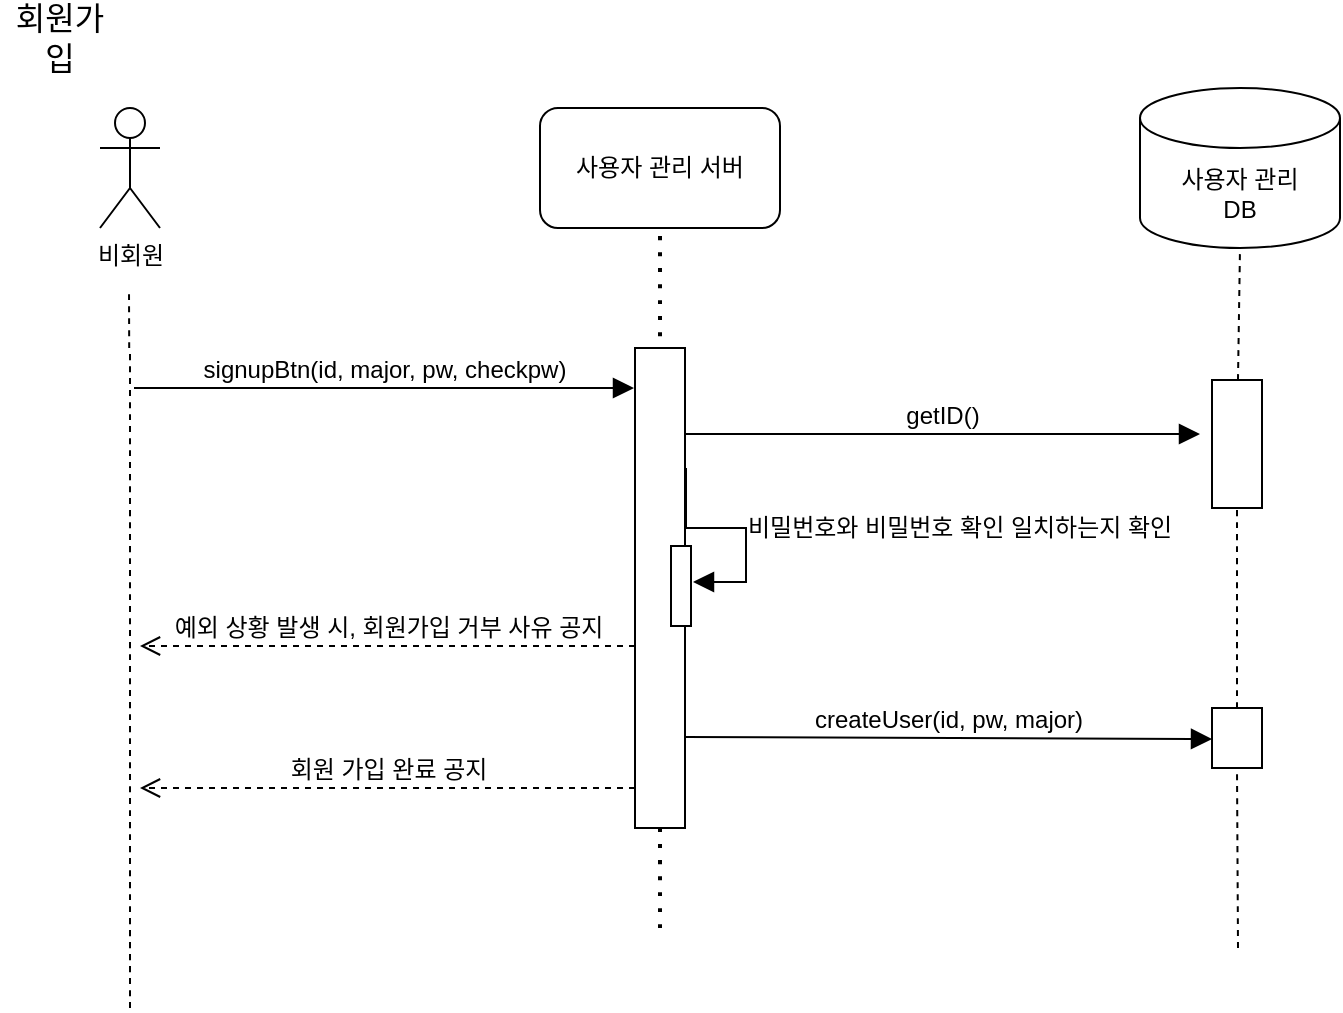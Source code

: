 <?xml version="1.0" encoding="UTF-8"?>
<mxfile version="24.3.1" type="github" pages="7">
  <diagram name="회원가입" id="2YBvvXClWsGukQMizWep">
    <mxGraphModel dx="1352" dy="1230" grid="1" gridSize="10" guides="1" tooltips="1" connect="1" arrows="1" fold="1" page="1" pageScale="1" pageWidth="850" pageHeight="1100" math="0" shadow="0">
      <root>
        <mxCell id="0" />
        <mxCell id="1" parent="0" />
        <mxCell id="lmq6LwTFipSiw43jhtWt-1" value="비회원" style="shape=umlActor;verticalLabelPosition=bottom;verticalAlign=top;html=1;outlineConnect=0;" vertex="1" parent="1">
          <mxGeometry x="100" y="80" width="30" height="60" as="geometry" />
        </mxCell>
        <mxCell id="lmq6LwTFipSiw43jhtWt-6" value="" style="endArrow=none;dashed=1;html=1;rounded=0;fontSize=12;startSize=8;endSize=8;curved=1;" edge="1" parent="1">
          <mxGeometry width="50" height="50" relative="1" as="geometry">
            <mxPoint x="114.6" y="200" as="sourcePoint" />
            <mxPoint x="114.5" y="170" as="targetPoint" />
          </mxGeometry>
        </mxCell>
        <mxCell id="lmq6LwTFipSiw43jhtWt-7" value="회원가입" style="text;html=1;align=center;verticalAlign=middle;whiteSpace=wrap;rounded=0;fontSize=16;" vertex="1" parent="1">
          <mxGeometry x="50" y="30" width="60" height="30" as="geometry" />
        </mxCell>
        <mxCell id="lmq6LwTFipSiw43jhtWt-12" value="사용자 관리 서버" style="rounded=1;whiteSpace=wrap;html=1;" vertex="1" parent="1">
          <mxGeometry x="320" y="80" width="120" height="60" as="geometry" />
        </mxCell>
        <mxCell id="lmq6LwTFipSiw43jhtWt-13" value="사용자 관리&lt;div&gt;DB&lt;/div&gt;" style="shape=cylinder3;whiteSpace=wrap;html=1;boundedLbl=1;backgroundOutline=1;size=15;" vertex="1" parent="1">
          <mxGeometry x="620" y="70" width="100" height="80" as="geometry" />
        </mxCell>
        <mxCell id="lmq6LwTFipSiw43jhtWt-14" value="" style="endArrow=none;dashed=1;html=1;dashPattern=1 3;strokeWidth=2;rounded=0;fontSize=12;startSize=8;endSize=8;curved=1;entryX=0.5;entryY=1;entryDx=0;entryDy=0;" edge="1" parent="1" target="lmq6LwTFipSiw43jhtWt-12">
          <mxGeometry width="50" height="50" relative="1" as="geometry">
            <mxPoint x="380" y="490" as="sourcePoint" />
            <mxPoint x="360" y="330" as="targetPoint" />
          </mxGeometry>
        </mxCell>
        <mxCell id="lmq6LwTFipSiw43jhtWt-15" value="" style="endArrow=none;dashed=1;html=1;rounded=0;fontSize=12;startSize=8;endSize=8;curved=1;entryX=0.5;entryY=1;entryDx=0;entryDy=0;entryPerimeter=0;" edge="1" parent="1" source="lmq6LwTFipSiw43jhtWt-20" target="lmq6LwTFipSiw43jhtWt-13">
          <mxGeometry width="50" height="50" relative="1" as="geometry">
            <mxPoint x="670" y="730" as="sourcePoint" />
            <mxPoint x="400" y="410" as="targetPoint" />
          </mxGeometry>
        </mxCell>
        <mxCell id="lmq6LwTFipSiw43jhtWt-18" value="" style="rounded=0;whiteSpace=wrap;html=1;" vertex="1" parent="1">
          <mxGeometry x="367.5" y="200" width="25" height="240" as="geometry" />
        </mxCell>
        <mxCell id="lmq6LwTFipSiw43jhtWt-16" value="signupBtn(id, major, pw, checkpw)" style="html=1;verticalAlign=bottom;endArrow=block;curved=0;rounded=0;fontSize=12;startSize=8;endSize=8;" edge="1" parent="1">
          <mxGeometry width="80" relative="1" as="geometry">
            <mxPoint x="117" y="220" as="sourcePoint" />
            <mxPoint x="367" y="220" as="targetPoint" />
          </mxGeometry>
        </mxCell>
        <mxCell id="lmq6LwTFipSiw43jhtWt-19" value="getID()" style="html=1;verticalAlign=bottom;endArrow=block;curved=0;rounded=0;fontSize=12;startSize=8;endSize=8;" edge="1" parent="1">
          <mxGeometry x="-0.001" width="80" relative="1" as="geometry">
            <mxPoint x="392.5" y="243" as="sourcePoint" />
            <mxPoint x="650" y="243" as="targetPoint" />
            <mxPoint as="offset" />
          </mxGeometry>
        </mxCell>
        <mxCell id="lmq6LwTFipSiw43jhtWt-21" value="" style="endArrow=none;dashed=1;html=1;rounded=0;fontSize=12;startSize=8;endSize=8;curved=1;entryX=0.5;entryY=1;entryDx=0;entryDy=0;entryPerimeter=0;" edge="1" parent="1" source="lmq6LwTFipSiw43jhtWt-23" target="lmq6LwTFipSiw43jhtWt-20">
          <mxGeometry width="50" height="50" relative="1" as="geometry">
            <mxPoint x="670" y="730" as="sourcePoint" />
            <mxPoint x="670" y="150" as="targetPoint" />
          </mxGeometry>
        </mxCell>
        <mxCell id="lmq6LwTFipSiw43jhtWt-20" value="" style="rounded=0;whiteSpace=wrap;html=1;" vertex="1" parent="1">
          <mxGeometry x="656" y="216" width="25" height="64" as="geometry" />
        </mxCell>
        <mxCell id="lmq6LwTFipSiw43jhtWt-22" value="createUser(id, pw, major)" style="html=1;verticalAlign=bottom;endArrow=block;curved=0;rounded=0;fontSize=12;startSize=8;endSize=8;entryX=0;entryY=0.5;entryDx=0;entryDy=0;" edge="1" parent="1">
          <mxGeometry x="-0.001" width="80" relative="1" as="geometry">
            <mxPoint x="392.5" y="394.5" as="sourcePoint" />
            <mxPoint x="656" y="395.5" as="targetPoint" />
            <mxPoint as="offset" />
          </mxGeometry>
        </mxCell>
        <mxCell id="lmq6LwTFipSiw43jhtWt-24" value="" style="endArrow=none;dashed=1;html=1;rounded=0;fontSize=12;startSize=8;endSize=8;curved=1;entryX=0.5;entryY=1;entryDx=0;entryDy=0;entryPerimeter=0;" edge="1" parent="1" target="lmq6LwTFipSiw43jhtWt-23">
          <mxGeometry width="50" height="50" relative="1" as="geometry">
            <mxPoint x="669" y="500" as="sourcePoint" />
            <mxPoint x="669" y="246" as="targetPoint" />
          </mxGeometry>
        </mxCell>
        <mxCell id="lmq6LwTFipSiw43jhtWt-23" value="" style="rounded=0;whiteSpace=wrap;html=1;" vertex="1" parent="1">
          <mxGeometry x="656" y="380" width="25" height="30" as="geometry" />
        </mxCell>
        <mxCell id="lmq6LwTFipSiw43jhtWt-25" value="" style="html=1;points=[[0,0,0,0,5],[0,1,0,0,-5],[1,0,0,0,5],[1,1,0,0,-5]];perimeter=orthogonalPerimeter;outlineConnect=0;targetShapes=umlLifeline;portConstraint=eastwest;newEdgeStyle={&quot;curved&quot;:0,&quot;rounded&quot;:0};" vertex="1" parent="1">
          <mxGeometry x="385.5" y="299" width="10" height="40" as="geometry" />
        </mxCell>
        <mxCell id="lmq6LwTFipSiw43jhtWt-26" value="비밀번호와 비밀번호 확인 일치하는지 확인" style="html=1;align=left;spacingLeft=2;endArrow=block;rounded=0;edgeStyle=orthogonalEdgeStyle;curved=0;rounded=0;fontSize=12;startSize=8;endSize=8;" edge="1" parent="1">
          <mxGeometry relative="1" as="geometry">
            <mxPoint x="393" y="260" as="sourcePoint" />
            <Array as="points">
              <mxPoint x="423" y="290" />
            </Array>
            <mxPoint x="396.5" y="317" as="targetPoint" />
          </mxGeometry>
        </mxCell>
        <mxCell id="qiXM5G81pv3pnYCw4iOo-2" value="" style="endArrow=none;dashed=1;html=1;rounded=0;fontSize=12;startSize=8;endSize=8;curved=1;" edge="1" parent="1">
          <mxGeometry width="50" height="50" relative="1" as="geometry">
            <mxPoint x="115" y="530" as="sourcePoint" />
            <mxPoint x="115" y="200" as="targetPoint" />
          </mxGeometry>
        </mxCell>
        <mxCell id="P7dCZciEq1uVInMriKRR-2" value="예외 상황 발생 시, 회원가입 거부 사유 공지" style="html=1;verticalAlign=bottom;endArrow=open;dashed=1;endSize=8;curved=0;rounded=0;fontSize=12;" edge="1" parent="1">
          <mxGeometry relative="1" as="geometry">
            <mxPoint x="367.5" y="349" as="sourcePoint" />
            <mxPoint x="120" y="349" as="targetPoint" />
          </mxGeometry>
        </mxCell>
        <mxCell id="P7dCZciEq1uVInMriKRR-4" value="회원 가입 완료 공지" style="html=1;verticalAlign=bottom;endArrow=open;dashed=1;endSize=8;curved=0;rounded=0;fontSize=12;" edge="1" parent="1">
          <mxGeometry relative="1" as="geometry">
            <mxPoint x="367.5" y="420" as="sourcePoint" />
            <mxPoint x="120" y="420" as="targetPoint" />
          </mxGeometry>
        </mxCell>
      </root>
    </mxGraphModel>
  </diagram>
  <diagram name="로그인" id="xfcTjQgRxjcba2ydF7YO">
    <mxGraphModel dx="672" dy="868" grid="1" gridSize="10" guides="1" tooltips="1" connect="1" arrows="1" fold="1" page="1" pageScale="1" pageWidth="850" pageHeight="1100" math="0" shadow="0">
      <root>
        <mxCell id="_w-2rEdW2O8Vtb92VAKG-0" />
        <mxCell id="_w-2rEdW2O8Vtb92VAKG-1" parent="_w-2rEdW2O8Vtb92VAKG-0" />
        <mxCell id="_w-2rEdW2O8Vtb92VAKG-2" value="회원" style="shape=umlActor;verticalLabelPosition=bottom;verticalAlign=top;html=1;outlineConnect=0;" vertex="1" parent="_w-2rEdW2O8Vtb92VAKG-1">
          <mxGeometry x="100" y="80" width="30" height="60" as="geometry" />
        </mxCell>
        <mxCell id="_w-2rEdW2O8Vtb92VAKG-4" value="로그인" style="text;html=1;align=center;verticalAlign=middle;whiteSpace=wrap;rounded=0;fontSize=16;" vertex="1" parent="_w-2rEdW2O8Vtb92VAKG-1">
          <mxGeometry x="50" y="30" width="60" height="30" as="geometry" />
        </mxCell>
        <mxCell id="_w-2rEdW2O8Vtb92VAKG-5" value="사용자 관리 서버" style="rounded=1;whiteSpace=wrap;html=1;" vertex="1" parent="_w-2rEdW2O8Vtb92VAKG-1">
          <mxGeometry x="320" y="80" width="120" height="60" as="geometry" />
        </mxCell>
        <mxCell id="_w-2rEdW2O8Vtb92VAKG-6" value="사용자 관리&lt;div&gt;DB&lt;/div&gt;" style="shape=cylinder3;whiteSpace=wrap;html=1;boundedLbl=1;backgroundOutline=1;size=15;" vertex="1" parent="_w-2rEdW2O8Vtb92VAKG-1">
          <mxGeometry x="620" y="70" width="100" height="80" as="geometry" />
        </mxCell>
        <mxCell id="_w-2rEdW2O8Vtb92VAKG-7" value="" style="endArrow=none;dashed=1;html=1;dashPattern=1 3;strokeWidth=2;rounded=0;fontSize=12;startSize=8;endSize=8;curved=1;entryX=0.5;entryY=1;entryDx=0;entryDy=0;" edge="1" parent="_w-2rEdW2O8Vtb92VAKG-1" target="_w-2rEdW2O8Vtb92VAKG-5">
          <mxGeometry width="50" height="50" relative="1" as="geometry">
            <mxPoint x="380" y="420" as="sourcePoint" />
            <mxPoint x="360" y="330" as="targetPoint" />
          </mxGeometry>
        </mxCell>
        <mxCell id="_w-2rEdW2O8Vtb92VAKG-8" value="" style="endArrow=none;dashed=1;html=1;rounded=0;fontSize=12;startSize=8;endSize=8;curved=1;entryX=0.5;entryY=1;entryDx=0;entryDy=0;entryPerimeter=0;" edge="1" parent="_w-2rEdW2O8Vtb92VAKG-1" source="_w-2rEdW2O8Vtb92VAKG-13" target="_w-2rEdW2O8Vtb92VAKG-6">
          <mxGeometry width="50" height="50" relative="1" as="geometry">
            <mxPoint x="670" y="730" as="sourcePoint" />
            <mxPoint x="400" y="410" as="targetPoint" />
          </mxGeometry>
        </mxCell>
        <mxCell id="_w-2rEdW2O8Vtb92VAKG-9" value="" style="rounded=0;whiteSpace=wrap;html=1;" vertex="1" parent="_w-2rEdW2O8Vtb92VAKG-1">
          <mxGeometry x="367.5" y="200" width="25" height="170" as="geometry" />
        </mxCell>
        <mxCell id="_w-2rEdW2O8Vtb92VAKG-10" value="로그인 정보 입력" style="html=1;verticalAlign=bottom;endArrow=block;curved=0;rounded=0;fontSize=12;startSize=8;endSize=8;" edge="1" parent="_w-2rEdW2O8Vtb92VAKG-1">
          <mxGeometry width="80" relative="1" as="geometry">
            <mxPoint x="120" y="220" as="sourcePoint" />
            <mxPoint x="370" y="220" as="targetPoint" />
            <mxPoint as="offset" />
          </mxGeometry>
        </mxCell>
        <mxCell id="_w-2rEdW2O8Vtb92VAKG-11" value="입력 정보가 DB에 존재하는 정보와 일치하는지 확인" style="html=1;verticalAlign=bottom;endArrow=block;curved=0;rounded=0;fontSize=12;startSize=8;endSize=8;entryX=0;entryY=0.5;entryDx=0;entryDy=0;" edge="1" parent="_w-2rEdW2O8Vtb92VAKG-1">
          <mxGeometry x="-0.001" width="80" relative="1" as="geometry">
            <mxPoint x="392.5" y="260" as="sourcePoint" />
            <mxPoint x="656" y="261" as="targetPoint" />
            <mxPoint as="offset" />
          </mxGeometry>
        </mxCell>
        <mxCell id="_w-2rEdW2O8Vtb92VAKG-12" value="" style="endArrow=none;dashed=1;html=1;rounded=0;fontSize=12;startSize=8;endSize=8;curved=1;entryX=0.5;entryY=1;entryDx=0;entryDy=0;entryPerimeter=0;" edge="1" parent="_w-2rEdW2O8Vtb92VAKG-1" target="_w-2rEdW2O8Vtb92VAKG-13">
          <mxGeometry width="50" height="50" relative="1" as="geometry">
            <mxPoint x="669" y="410" as="sourcePoint" />
            <mxPoint x="670" y="150" as="targetPoint" />
          </mxGeometry>
        </mxCell>
        <mxCell id="_w-2rEdW2O8Vtb92VAKG-13" value="" style="rounded=0;whiteSpace=wrap;html=1;" vertex="1" parent="_w-2rEdW2O8Vtb92VAKG-1">
          <mxGeometry x="656" y="240" width="25" height="30" as="geometry" />
        </mxCell>
        <mxCell id="_w-2rEdW2O8Vtb92VAKG-19" value="로그인 성공 시, 서비스 선택 화면으로 이동" style="html=1;verticalAlign=bottom;endArrow=block;curved=0;rounded=0;fontSize=12;startSize=8;endSize=8;exitX=-0.033;exitY=0.848;exitDx=0;exitDy=0;exitPerimeter=0;entryX=1;entryY=0.5;entryDx=0;entryDy=0;" edge="1" parent="_w-2rEdW2O8Vtb92VAKG-1">
          <mxGeometry width="80" relative="1" as="geometry">
            <mxPoint x="366.675" y="351.56" as="sourcePoint" />
            <mxPoint x="130" y="350" as="targetPoint" />
          </mxGeometry>
        </mxCell>
        <mxCell id="_w-2rEdW2O8Vtb92VAKG-20" value="예외 상황 발생 시, 로그인 거부 사유 공지" style="html=1;verticalAlign=bottom;endArrow=block;curved=0;rounded=0;fontSize=12;startSize=8;endSize=8;exitX=-0.033;exitY=0.848;exitDx=0;exitDy=0;exitPerimeter=0;" edge="1" parent="_w-2rEdW2O8Vtb92VAKG-1">
          <mxGeometry width="80" relative="1" as="geometry">
            <mxPoint x="367.5" y="310" as="sourcePoint" />
            <mxPoint x="130" y="310" as="targetPoint" />
          </mxGeometry>
        </mxCell>
        <mxCell id="_w-2rEdW2O8Vtb92VAKG-21" value="" style="endArrow=none;dashed=1;html=1;rounded=0;fontSize=12;startSize=8;endSize=8;curved=1;" edge="1" parent="_w-2rEdW2O8Vtb92VAKG-1">
          <mxGeometry width="50" height="50" relative="1" as="geometry">
            <mxPoint x="115" y="440" as="sourcePoint" />
            <mxPoint x="115" y="325" as="targetPoint" />
          </mxGeometry>
        </mxCell>
        <mxCell id="_w-2rEdW2O8Vtb92VAKG-26" value="" style="endArrow=none;dashed=1;html=1;rounded=0;fontSize=12;startSize=8;endSize=8;curved=1;" edge="1" parent="_w-2rEdW2O8Vtb92VAKG-1">
          <mxGeometry width="50" height="50" relative="1" as="geometry">
            <mxPoint x="115" y="295" as="sourcePoint" />
            <mxPoint x="115" y="170" as="targetPoint" />
          </mxGeometry>
        </mxCell>
        <mxCell id="_w-2rEdW2O8Vtb92VAKG-27" value="" style="rounded=0;whiteSpace=wrap;html=1;" vertex="1" parent="_w-2rEdW2O8Vtb92VAKG-1">
          <mxGeometry x="100" y="200" width="30" height="180" as="geometry" />
        </mxCell>
      </root>
    </mxGraphModel>
  </diagram>
  <diagram name="잔여 좌석 조회" id="xvWgONUb2aXQiGLllSk1">
    <mxGraphModel dx="816" dy="1054" grid="1" gridSize="10" guides="1" tooltips="1" connect="1" arrows="1" fold="1" page="1" pageScale="1" pageWidth="850" pageHeight="1100" math="0" shadow="0">
      <root>
        <mxCell id="2KBXHVVGUYB0KBsjJUZ5-0" />
        <mxCell id="2KBXHVVGUYB0KBsjJUZ5-1" parent="2KBXHVVGUYB0KBsjJUZ5-0" />
        <mxCell id="2KBXHVVGUYB0KBsjJUZ5-2" value="회원" style="shape=umlActor;verticalLabelPosition=bottom;verticalAlign=top;html=1;outlineConnect=0;" vertex="1" parent="2KBXHVVGUYB0KBsjJUZ5-1">
          <mxGeometry x="100" y="80" width="30" height="60" as="geometry" />
        </mxCell>
        <mxCell id="2KBXHVVGUYB0KBsjJUZ5-3" value="" style="endArrow=none;dashed=1;html=1;rounded=0;fontSize=12;startSize=8;endSize=8;curved=1;" edge="1" parent="2KBXHVVGUYB0KBsjJUZ5-1" source="2KBXHVVGUYB0KBsjJUZ5-27">
          <mxGeometry width="50" height="50" relative="1" as="geometry">
            <mxPoint x="114" y="720" as="sourcePoint" />
            <mxPoint x="114.5" y="170" as="targetPoint" />
          </mxGeometry>
        </mxCell>
        <mxCell id="2KBXHVVGUYB0KBsjJUZ5-4" value="잔여 좌석 조회" style="text;html=1;align=center;verticalAlign=middle;whiteSpace=wrap;rounded=0;fontSize=16;" vertex="1" parent="2KBXHVVGUYB0KBsjJUZ5-1">
          <mxGeometry x="50" y="30" width="170" height="30" as="geometry" />
        </mxCell>
        <mxCell id="2KBXHVVGUYB0KBsjJUZ5-5" value="좌석 관리 서버" style="rounded=1;whiteSpace=wrap;html=1;" vertex="1" parent="2KBXHVVGUYB0KBsjJUZ5-1">
          <mxGeometry x="320" y="80" width="120" height="60" as="geometry" />
        </mxCell>
        <mxCell id="2KBXHVVGUYB0KBsjJUZ5-6" value="좌석 관리&lt;div&gt;DB&lt;/div&gt;" style="shape=cylinder3;whiteSpace=wrap;html=1;boundedLbl=1;backgroundOutline=1;size=15;" vertex="1" parent="2KBXHVVGUYB0KBsjJUZ5-1">
          <mxGeometry x="620" y="70" width="100" height="80" as="geometry" />
        </mxCell>
        <mxCell id="2KBXHVVGUYB0KBsjJUZ5-7" value="" style="endArrow=none;dashed=1;html=1;dashPattern=1 3;strokeWidth=2;rounded=0;fontSize=12;startSize=8;endSize=8;curved=1;entryX=0.5;entryY=1;entryDx=0;entryDy=0;" edge="1" parent="2KBXHVVGUYB0KBsjJUZ5-1" target="2KBXHVVGUYB0KBsjJUZ5-5">
          <mxGeometry width="50" height="50" relative="1" as="geometry">
            <mxPoint x="380" y="390" as="sourcePoint" />
            <mxPoint x="360" y="330" as="targetPoint" />
          </mxGeometry>
        </mxCell>
        <mxCell id="2KBXHVVGUYB0KBsjJUZ5-8" value="" style="endArrow=none;dashed=1;html=1;rounded=0;fontSize=12;startSize=8;endSize=8;curved=1;entryX=0.5;entryY=1;entryDx=0;entryDy=0;entryPerimeter=0;" edge="1" parent="2KBXHVVGUYB0KBsjJUZ5-1" source="2KBXHVVGUYB0KBsjJUZ5-13" target="2KBXHVVGUYB0KBsjJUZ5-6">
          <mxGeometry width="50" height="50" relative="1" as="geometry">
            <mxPoint x="670" y="730" as="sourcePoint" />
            <mxPoint x="400" y="410" as="targetPoint" />
          </mxGeometry>
        </mxCell>
        <mxCell id="2KBXHVVGUYB0KBsjJUZ5-9" value="" style="rounded=0;whiteSpace=wrap;html=1;" vertex="1" parent="2KBXHVVGUYB0KBsjJUZ5-1">
          <mxGeometry x="367.5" y="200" width="25" height="170" as="geometry" />
        </mxCell>
        <mxCell id="2KBXHVVGUYB0KBsjJUZ5-10" value="잔여 좌석 조회 서비스 버튼 클릭" style="html=1;verticalAlign=bottom;endArrow=block;curved=0;rounded=0;fontSize=12;startSize=8;endSize=8;" edge="1" parent="2KBXHVVGUYB0KBsjJUZ5-1">
          <mxGeometry width="80" relative="1" as="geometry">
            <mxPoint x="120" y="220" as="sourcePoint" />
            <mxPoint x="370" y="220" as="targetPoint" />
          </mxGeometry>
        </mxCell>
        <mxCell id="2KBXHVVGUYB0KBsjJUZ5-12" value="" style="endArrow=none;dashed=1;html=1;rounded=0;fontSize=12;startSize=8;endSize=8;curved=1;entryX=0.5;entryY=1;entryDx=0;entryDy=0;entryPerimeter=0;" edge="1" parent="2KBXHVVGUYB0KBsjJUZ5-1" target="2KBXHVVGUYB0KBsjJUZ5-13">
          <mxGeometry width="50" height="50" relative="1" as="geometry">
            <mxPoint x="668.5" y="380" as="sourcePoint" />
            <mxPoint x="670" y="150" as="targetPoint" />
          </mxGeometry>
        </mxCell>
        <mxCell id="2KBXHVVGUYB0KBsjJUZ5-13" value="" style="rounded=0;whiteSpace=wrap;html=1;" vertex="1" parent="2KBXHVVGUYB0KBsjJUZ5-1">
          <mxGeometry x="656" y="320" width="25" height="30" as="geometry" />
        </mxCell>
        <mxCell id="2KBXHVVGUYB0KBsjJUZ5-14" value="선택된 스터디룸의 좌석 현황 및 배치표 불러오기" style="html=1;verticalAlign=bottom;endArrow=block;curved=0;rounded=0;fontSize=12;startSize=8;endSize=8;entryX=0;entryY=0.5;entryDx=0;entryDy=0;" edge="1" parent="2KBXHVVGUYB0KBsjJUZ5-1">
          <mxGeometry x="-0.001" width="80" relative="1" as="geometry">
            <mxPoint x="392.5" y="330" as="sourcePoint" />
            <mxPoint x="656" y="331" as="targetPoint" />
            <mxPoint as="offset" />
          </mxGeometry>
        </mxCell>
        <mxCell id="2KBXHVVGUYB0KBsjJUZ5-20" value="스터디룸 선택 드롭다운 메뉴바 제공" style="html=1;verticalAlign=bottom;endArrow=block;curved=0;rounded=0;fontSize=12;startSize=8;endSize=8;exitX=-0.033;exitY=0.848;exitDx=0;exitDy=0;exitPerimeter=0;" edge="1" parent="2KBXHVVGUYB0KBsjJUZ5-1">
          <mxGeometry width="80" relative="1" as="geometry">
            <mxPoint x="367.5" y="270" as="sourcePoint" />
            <mxPoint x="130" y="270" as="targetPoint" />
          </mxGeometry>
        </mxCell>
        <mxCell id="2KBXHVVGUYB0KBsjJUZ5-21" value="" style="endArrow=none;dashed=1;html=1;rounded=0;fontSize=12;startSize=8;endSize=8;curved=1;entryX=0.5;entryY=1;entryDx=0;entryDy=0;" edge="1" parent="2KBXHVVGUYB0KBsjJUZ5-1" target="2KBXHVVGUYB0KBsjJUZ5-27">
          <mxGeometry width="50" height="50" relative="1" as="geometry">
            <mxPoint x="115" y="410" as="sourcePoint" />
            <mxPoint x="115" y="325" as="targetPoint" />
          </mxGeometry>
        </mxCell>
        <mxCell id="2KBXHVVGUYB0KBsjJUZ5-25" value="스터디룸 선택" style="html=1;verticalAlign=bottom;endArrow=block;curved=0;rounded=0;fontSize=12;startSize=8;endSize=8;" edge="1" parent="2KBXHVVGUYB0KBsjJUZ5-1">
          <mxGeometry width="80" relative="1" as="geometry">
            <mxPoint x="117.5" y="306" as="sourcePoint" />
            <mxPoint x="367.5" y="306" as="targetPoint" />
          </mxGeometry>
        </mxCell>
        <mxCell id="2KBXHVVGUYB0KBsjJUZ5-26" value="" style="endArrow=none;dashed=1;html=1;rounded=0;fontSize=12;startSize=8;endSize=8;curved=1;" edge="1" parent="2KBXHVVGUYB0KBsjJUZ5-1" target="2KBXHVVGUYB0KBsjJUZ5-27">
          <mxGeometry width="50" height="50" relative="1" as="geometry">
            <mxPoint x="115" y="295" as="sourcePoint" />
            <mxPoint x="114.5" y="170" as="targetPoint" />
          </mxGeometry>
        </mxCell>
        <mxCell id="2KBXHVVGUYB0KBsjJUZ5-27" value="" style="rounded=0;whiteSpace=wrap;html=1;" vertex="1" parent="2KBXHVVGUYB0KBsjJUZ5-1">
          <mxGeometry x="100" y="200" width="30" height="170" as="geometry" />
        </mxCell>
        <mxCell id="tzjLOuYyqHVfePyshGat-2" value="선택한 스터디룸 좌석표 제공" style="html=1;verticalAlign=bottom;endArrow=block;curved=0;rounded=0;fontSize=12;startSize=8;endSize=8;exitX=-0.033;exitY=0.848;exitDx=0;exitDy=0;exitPerimeter=0;" edge="1" parent="2KBXHVVGUYB0KBsjJUZ5-1">
          <mxGeometry width="80" relative="1" as="geometry">
            <mxPoint x="367.5" y="350" as="sourcePoint" />
            <mxPoint x="130" y="350" as="targetPoint" />
          </mxGeometry>
        </mxCell>
      </root>
    </mxGraphModel>
  </diagram>
  <diagram name="좌석 배정 신청" id="WIGZHKo7qlWPfyPU66E1">
    <mxGraphModel dx="849" dy="1094" grid="1" gridSize="10" guides="1" tooltips="1" connect="1" arrows="1" fold="1" page="1" pageScale="1" pageWidth="850" pageHeight="1100" math="0" shadow="0">
      <root>
        <mxCell id="PpwfPjqyfCliycpSLVlc-0" />
        <mxCell id="PpwfPjqyfCliycpSLVlc-1" parent="PpwfPjqyfCliycpSLVlc-0" />
        <mxCell id="4zJOaKiFR_U7AnjllImi-12" value="" style="endArrow=none;dashed=1;html=1;rounded=0;fontSize=12;startSize=8;endSize=8;curved=1;entryX=0.5;entryY=1;entryDx=0;entryDy=0;entryPerimeter=0;" edge="1" parent="PpwfPjqyfCliycpSLVlc-1">
          <mxGeometry width="50" height="50" relative="1" as="geometry">
            <mxPoint x="379" y="760" as="sourcePoint" />
            <mxPoint x="379.25" y="530" as="targetPoint" />
          </mxGeometry>
        </mxCell>
        <mxCell id="PpwfPjqyfCliycpSLVlc-2" value="회원" style="shape=umlActor;verticalLabelPosition=bottom;verticalAlign=top;html=1;outlineConnect=0;" vertex="1" parent="PpwfPjqyfCliycpSLVlc-1">
          <mxGeometry x="100" y="80" width="30" height="60" as="geometry" />
        </mxCell>
        <mxCell id="PpwfPjqyfCliycpSLVlc-3" value="" style="endArrow=none;dashed=1;html=1;rounded=0;fontSize=12;startSize=8;endSize=8;curved=1;" edge="1" parent="PpwfPjqyfCliycpSLVlc-1" source="PpwfPjqyfCliycpSLVlc-18">
          <mxGeometry width="50" height="50" relative="1" as="geometry">
            <mxPoint x="114" y="720" as="sourcePoint" />
            <mxPoint x="114.5" y="170" as="targetPoint" />
          </mxGeometry>
        </mxCell>
        <mxCell id="PpwfPjqyfCliycpSLVlc-4" value="좌석 배정 신청" style="text;html=1;align=center;verticalAlign=middle;whiteSpace=wrap;rounded=0;fontSize=16;" vertex="1" parent="PpwfPjqyfCliycpSLVlc-1">
          <mxGeometry x="50" y="30" width="170" height="30" as="geometry" />
        </mxCell>
        <mxCell id="PpwfPjqyfCliycpSLVlc-5" value="좌석 관리 서버" style="rounded=1;whiteSpace=wrap;html=1;" vertex="1" parent="PpwfPjqyfCliycpSLVlc-1">
          <mxGeometry x="320" y="80" width="120" height="60" as="geometry" />
        </mxCell>
        <mxCell id="PpwfPjqyfCliycpSLVlc-6" value="좌석 관리&lt;div&gt;DB&lt;/div&gt;" style="shape=cylinder3;whiteSpace=wrap;html=1;boundedLbl=1;backgroundOutline=1;size=15;" vertex="1" parent="PpwfPjqyfCliycpSLVlc-1">
          <mxGeometry x="530" y="70" width="100" height="80" as="geometry" />
        </mxCell>
        <mxCell id="PpwfPjqyfCliycpSLVlc-7" value="" style="endArrow=none;dashed=1;html=1;dashPattern=1 3;strokeWidth=2;rounded=0;fontSize=12;startSize=8;endSize=8;curved=1;entryX=0.5;entryY=1;entryDx=0;entryDy=0;" edge="1" parent="PpwfPjqyfCliycpSLVlc-1" target="PpwfPjqyfCliycpSLVlc-5">
          <mxGeometry width="50" height="50" relative="1" as="geometry">
            <mxPoint x="380" y="390" as="sourcePoint" />
            <mxPoint x="360" y="330" as="targetPoint" />
          </mxGeometry>
        </mxCell>
        <mxCell id="PpwfPjqyfCliycpSLVlc-8" value="" style="endArrow=none;dashed=1;html=1;rounded=0;fontSize=12;startSize=8;endSize=8;curved=1;entryX=0.5;entryY=1;entryDx=0;entryDy=0;entryPerimeter=0;" edge="1" parent="PpwfPjqyfCliycpSLVlc-1" source="4zJOaKiFR_U7AnjllImi-1" target="PpwfPjqyfCliycpSLVlc-6">
          <mxGeometry width="50" height="50" relative="1" as="geometry">
            <mxPoint x="580" y="730" as="sourcePoint" />
            <mxPoint x="310" y="410" as="targetPoint" />
          </mxGeometry>
        </mxCell>
        <mxCell id="PpwfPjqyfCliycpSLVlc-9" value="" style="rounded=0;whiteSpace=wrap;html=1;" vertex="1" parent="PpwfPjqyfCliycpSLVlc-1">
          <mxGeometry x="367.5" y="200" width="25" height="440" as="geometry" />
        </mxCell>
        <mxCell id="PpwfPjqyfCliycpSLVlc-10" value="좌석 배치표에서 좌석 클릭" style="html=1;verticalAlign=bottom;endArrow=block;curved=0;rounded=0;fontSize=12;startSize=8;endSize=8;" edge="1" parent="PpwfPjqyfCliycpSLVlc-1">
          <mxGeometry width="80" relative="1" as="geometry">
            <mxPoint x="120" y="220" as="sourcePoint" />
            <mxPoint x="370" y="220" as="targetPoint" />
          </mxGeometry>
        </mxCell>
        <mxCell id="PpwfPjqyfCliycpSLVlc-11" value="" style="endArrow=none;dashed=1;html=1;rounded=0;fontSize=12;startSize=8;endSize=8;curved=1;entryX=0.5;entryY=1;entryDx=0;entryDy=0;entryPerimeter=0;" edge="1" parent="PpwfPjqyfCliycpSLVlc-1" target="PpwfPjqyfCliycpSLVlc-12" source="4zJOaKiFR_U7AnjllImi-18">
          <mxGeometry width="50" height="50" relative="1" as="geometry">
            <mxPoint x="579" y="680" as="sourcePoint" />
            <mxPoint x="580" y="150" as="targetPoint" />
          </mxGeometry>
        </mxCell>
        <mxCell id="PpwfPjqyfCliycpSLVlc-12" value="" style="rounded=0;whiteSpace=wrap;html=1;" vertex="1" parent="PpwfPjqyfCliycpSLVlc-1">
          <mxGeometry x="566" y="310" width="25" height="60" as="geometry" />
        </mxCell>
        <mxCell id="PpwfPjqyfCliycpSLVlc-13" value="해당 좌석이 대여가 가능한지 확인" style="html=1;verticalAlign=bottom;endArrow=block;curved=0;rounded=0;fontSize=12;startSize=8;endSize=8;" edge="1" parent="PpwfPjqyfCliycpSLVlc-1">
          <mxGeometry x="0.002" width="80" relative="1" as="geometry">
            <mxPoint x="393.5" y="330" as="sourcePoint" />
            <mxPoint x="560" y="330" as="targetPoint" />
            <mxPoint as="offset" />
          </mxGeometry>
        </mxCell>
        <mxCell id="PpwfPjqyfCliycpSLVlc-14" value="해당 좌석에 대한 정보 제공 및 대여 여부 질문" style="html=1;verticalAlign=bottom;endArrow=block;curved=0;rounded=0;fontSize=12;startSize=8;endSize=8;exitX=-0.033;exitY=0.848;exitDx=0;exitDy=0;exitPerimeter=0;" edge="1" parent="PpwfPjqyfCliycpSLVlc-1">
          <mxGeometry width="80" relative="1" as="geometry">
            <mxPoint x="367.5" y="270" as="sourcePoint" />
            <mxPoint x="130" y="270" as="targetPoint" />
          </mxGeometry>
        </mxCell>
        <mxCell id="PpwfPjqyfCliycpSLVlc-15" value="" style="endArrow=none;dashed=1;html=1;rounded=0;fontSize=12;startSize=8;endSize=8;curved=1;entryX=0.5;entryY=1;entryDx=0;entryDy=0;" edge="1" parent="PpwfPjqyfCliycpSLVlc-1" target="PpwfPjqyfCliycpSLVlc-18">
          <mxGeometry width="50" height="50" relative="1" as="geometry">
            <mxPoint x="115" y="730" as="sourcePoint" />
            <mxPoint x="115" y="325" as="targetPoint" />
          </mxGeometry>
        </mxCell>
        <mxCell id="PpwfPjqyfCliycpSLVlc-16" value="대여하기 클릭" style="html=1;verticalAlign=bottom;endArrow=block;curved=0;rounded=0;fontSize=12;startSize=8;endSize=8;" edge="1" parent="PpwfPjqyfCliycpSLVlc-1">
          <mxGeometry width="80" relative="1" as="geometry">
            <mxPoint x="117.5" y="306" as="sourcePoint" />
            <mxPoint x="367.5" y="306" as="targetPoint" />
          </mxGeometry>
        </mxCell>
        <mxCell id="PpwfPjqyfCliycpSLVlc-17" value="" style="endArrow=none;dashed=1;html=1;rounded=0;fontSize=12;startSize=8;endSize=8;curved=1;" edge="1" parent="PpwfPjqyfCliycpSLVlc-1" target="PpwfPjqyfCliycpSLVlc-18">
          <mxGeometry width="50" height="50" relative="1" as="geometry">
            <mxPoint x="115" y="295" as="sourcePoint" />
            <mxPoint x="114.5" y="170" as="targetPoint" />
          </mxGeometry>
        </mxCell>
        <mxCell id="PpwfPjqyfCliycpSLVlc-18" value="" style="rounded=0;whiteSpace=wrap;html=1;" vertex="1" parent="PpwfPjqyfCliycpSLVlc-1">
          <mxGeometry x="100" y="200" width="30" height="440" as="geometry" />
        </mxCell>
        <mxCell id="PpwfPjqyfCliycpSLVlc-19" value="이미 사용 중인 좌석일 경우, 대여 불가 공지" style="html=1;verticalAlign=bottom;endArrow=block;curved=0;rounded=0;fontSize=12;startSize=8;endSize=8;exitX=-0.06;exitY=0.384;exitDx=0;exitDy=0;exitPerimeter=0;entryX=1.067;entryY=0.389;entryDx=0;entryDy=0;entryPerimeter=0;" edge="1" parent="PpwfPjqyfCliycpSLVlc-1" source="PpwfPjqyfCliycpSLVlc-9" target="PpwfPjqyfCliycpSLVlc-18">
          <mxGeometry x="-0.021" y="1" width="80" relative="1" as="geometry">
            <mxPoint x="367.5" y="350" as="sourcePoint" />
            <mxPoint x="140" y="346" as="targetPoint" />
            <mxPoint as="offset" />
          </mxGeometry>
        </mxCell>
        <mxCell id="4zJOaKiFR_U7AnjllImi-0" value="해당 좌석에 대한 정보 조회" style="html=1;verticalAlign=bottom;endArrow=block;curved=0;rounded=0;fontSize=12;startSize=8;endSize=8;" edge="1" parent="PpwfPjqyfCliycpSLVlc-1">
          <mxGeometry x="0.0" width="80" relative="1" as="geometry">
            <mxPoint x="392.5" y="240" as="sourcePoint" />
            <mxPoint x="560" y="241" as="targetPoint" />
            <mxPoint as="offset" />
          </mxGeometry>
        </mxCell>
        <mxCell id="4zJOaKiFR_U7AnjllImi-2" value="" style="endArrow=none;dashed=1;html=1;rounded=0;fontSize=12;startSize=8;endSize=8;curved=1;entryX=0.5;entryY=1;entryDx=0;entryDy=0;entryPerimeter=0;" edge="1" parent="PpwfPjqyfCliycpSLVlc-1" source="PpwfPjqyfCliycpSLVlc-12" target="4zJOaKiFR_U7AnjllImi-1">
          <mxGeometry width="50" height="50" relative="1" as="geometry">
            <mxPoint x="579" y="320" as="sourcePoint" />
            <mxPoint x="580" y="150" as="targetPoint" />
          </mxGeometry>
        </mxCell>
        <mxCell id="4zJOaKiFR_U7AnjllImi-1" value="" style="rounded=0;whiteSpace=wrap;html=1;" vertex="1" parent="PpwfPjqyfCliycpSLVlc-1">
          <mxGeometry x="566" y="230" width="25" height="30" as="geometry" />
        </mxCell>
        <mxCell id="4zJOaKiFR_U7AnjllImi-3" value="사용자 관리&lt;div&gt;DB&lt;/div&gt;" style="shape=cylinder3;whiteSpace=wrap;html=1;boundedLbl=1;backgroundOutline=1;size=15;" vertex="1" parent="PpwfPjqyfCliycpSLVlc-1">
          <mxGeometry x="690" y="70" width="100" height="80" as="geometry" />
        </mxCell>
        <mxCell id="4zJOaKiFR_U7AnjllImi-4" value="" style="endArrow=none;dashed=1;html=1;rounded=0;fontSize=12;startSize=8;endSize=8;curved=1;entryX=0.5;entryY=1;entryDx=0;entryDy=0;entryPerimeter=0;" edge="1" parent="PpwfPjqyfCliycpSLVlc-1" target="4zJOaKiFR_U7AnjllImi-3">
          <mxGeometry width="50" height="50" relative="1" as="geometry">
            <mxPoint x="740" y="730" as="sourcePoint" />
            <mxPoint x="470" y="410" as="targetPoint" />
          </mxGeometry>
        </mxCell>
        <mxCell id="4zJOaKiFR_U7AnjllImi-5" value="" style="endArrow=none;dashed=1;html=1;rounded=0;fontSize=12;startSize=8;endSize=8;curved=1;entryX=0.5;entryY=1;entryDx=0;entryDy=0;entryPerimeter=0;" edge="1" parent="PpwfPjqyfCliycpSLVlc-1" target="4zJOaKiFR_U7AnjllImi-6">
          <mxGeometry width="50" height="50" relative="1" as="geometry">
            <mxPoint x="738.5" y="380" as="sourcePoint" />
            <mxPoint x="740" y="150" as="targetPoint" />
          </mxGeometry>
        </mxCell>
        <mxCell id="4zJOaKiFR_U7AnjllImi-6" value="" style="rounded=0;whiteSpace=wrap;html=1;" vertex="1" parent="PpwfPjqyfCliycpSLVlc-1">
          <mxGeometry x="727.5" y="380" width="25" height="30" as="geometry" />
        </mxCell>
        <mxCell id="4zJOaKiFR_U7AnjllImi-9" value="회원의 학부 정보 조회 &amp;nbsp;" style="html=1;verticalAlign=bottom;endArrow=block;curved=0;rounded=0;fontSize=12;startSize=8;endSize=8;entryX=0;entryY=0.5;entryDx=0;entryDy=0;" edge="1" parent="PpwfPjqyfCliycpSLVlc-1" target="4zJOaKiFR_U7AnjllImi-6">
          <mxGeometry x="0.002" width="80" relative="1" as="geometry">
            <mxPoint x="392.5" y="394.5" as="sourcePoint" />
            <mxPoint x="564" y="395.5" as="targetPoint" />
            <mxPoint as="offset" />
          </mxGeometry>
        </mxCell>
        <mxCell id="4zJOaKiFR_U7AnjllImi-10" value="해당 좌석의 가능 학부 정보 조회" style="html=1;verticalAlign=bottom;endArrow=block;curved=0;rounded=0;fontSize=12;startSize=8;endSize=8;entryX=-0.055;entryY=0.363;entryDx=0;entryDy=0;entryPerimeter=0;" edge="1" parent="PpwfPjqyfCliycpSLVlc-1">
          <mxGeometry x="0.002" width="80" relative="1" as="geometry">
            <mxPoint x="394.5" y="360" as="sourcePoint" />
            <mxPoint x="566" y="361" as="targetPoint" />
            <mxPoint as="offset" />
          </mxGeometry>
        </mxCell>
        <mxCell id="4zJOaKiFR_U7AnjllImi-13" value="" style="html=1;points=[[0,0,0,0,5],[0,1,0,0,-5],[1,0,0,0,5],[1,1,0,0,-5]];perimeter=orthogonalPerimeter;outlineConnect=0;targetShapes=umlLifeline;portConstraint=eastwest;newEdgeStyle={&quot;curved&quot;:0,&quot;rounded&quot;:0};" vertex="1" parent="PpwfPjqyfCliycpSLVlc-1">
          <mxGeometry x="392.5" y="450" width="10" height="40" as="geometry" />
        </mxCell>
        <mxCell id="4zJOaKiFR_U7AnjllImi-14" value="회원 학부 정보와 좌석의 가능 학부 정보가 일치하는지 확인" style="html=1;align=left;spacingLeft=2;endArrow=block;rounded=0;edgeStyle=orthogonalEdgeStyle;curved=0;rounded=0;fontSize=12;startSize=8;endSize=8;" edge="1" target="4zJOaKiFR_U7AnjllImi-13" parent="PpwfPjqyfCliycpSLVlc-1">
          <mxGeometry x="0.012" relative="1" as="geometry">
            <mxPoint x="395" y="437" as="sourcePoint" />
            <Array as="points">
              <mxPoint x="425" y="437" />
              <mxPoint x="425" y="470" />
            </Array>
            <mxPoint as="offset" />
          </mxGeometry>
        </mxCell>
        <mxCell id="4zJOaKiFR_U7AnjllImi-16" value="일치하지 않을 경우, 대여 불가 공지&lt;div&gt;일치할 경우, 좌석 대여 성공 공지&lt;/div&gt;" style="html=1;verticalAlign=bottom;endArrow=block;curved=0;rounded=0;fontSize=12;startSize=8;endSize=8;exitX=-0.1;exitY=0.926;exitDx=0;exitDy=0;exitPerimeter=0;entryX=1.056;entryY=0.928;entryDx=0;entryDy=0;entryPerimeter=0;" edge="1" parent="PpwfPjqyfCliycpSLVlc-1" source="PpwfPjqyfCliycpSLVlc-9" target="PpwfPjqyfCliycpSLVlc-18">
          <mxGeometry x="-0.021" y="1" width="80" relative="1" as="geometry">
            <mxPoint x="370" y="530" as="sourcePoint" />
            <mxPoint x="134" y="550" as="targetPoint" />
            <mxPoint as="offset" />
          </mxGeometry>
        </mxCell>
        <mxCell id="4zJOaKiFR_U7AnjllImi-19" value="" style="endArrow=none;dashed=1;html=1;rounded=0;fontSize=12;startSize=8;endSize=8;curved=1;entryX=0.5;entryY=1;entryDx=0;entryDy=0;entryPerimeter=0;" edge="1" parent="PpwfPjqyfCliycpSLVlc-1" target="4zJOaKiFR_U7AnjllImi-18">
          <mxGeometry width="50" height="50" relative="1" as="geometry">
            <mxPoint x="579" y="750" as="sourcePoint" />
            <mxPoint x="579" y="370" as="targetPoint" />
          </mxGeometry>
        </mxCell>
        <mxCell id="4zJOaKiFR_U7AnjllImi-18" value="" style="rounded=0;whiteSpace=wrap;html=1;" vertex="1" parent="PpwfPjqyfCliycpSLVlc-1">
          <mxGeometry x="566" y="520" width="25" height="30" as="geometry" />
        </mxCell>
        <mxCell id="4zJOaKiFR_U7AnjllImi-20" value="일치할 경우,&lt;div&gt;해당 좌석 상태 대여 중으로 업데이트&lt;/div&gt;" style="html=1;verticalAlign=bottom;endArrow=block;curved=0;rounded=0;fontSize=12;startSize=8;endSize=8;entryX=-0.055;entryY=0.363;entryDx=0;entryDy=0;entryPerimeter=0;" edge="1" parent="PpwfPjqyfCliycpSLVlc-1">
          <mxGeometry x="0.002" width="80" relative="1" as="geometry">
            <mxPoint x="394.5" y="534.5" as="sourcePoint" />
            <mxPoint x="566" y="535.5" as="targetPoint" />
            <mxPoint as="offset" />
          </mxGeometry>
        </mxCell>
        <mxCell id="zuwIt1YXjz1c-ViQoDfs-0" value="일치할 경우,&lt;div&gt;해당 회원의 상태를 이용 중으로 업데이트&lt;/div&gt;" style="html=1;verticalAlign=bottom;endArrow=block;curved=0;rounded=0;fontSize=12;startSize=8;endSize=8;entryX=0;entryY=0.75;entryDx=0;entryDy=0;" edge="1" parent="PpwfPjqyfCliycpSLVlc-1" target="zuwIt1YXjz1c-ViQoDfs-1">
          <mxGeometry x="0.002" width="80" relative="1" as="geometry">
            <mxPoint x="394.5" y="590" as="sourcePoint" />
            <mxPoint x="690" y="590" as="targetPoint" />
            <mxPoint as="offset" />
          </mxGeometry>
        </mxCell>
        <mxCell id="zuwIt1YXjz1c-ViQoDfs-1" value="" style="rounded=0;whiteSpace=wrap;html=1;" vertex="1" parent="PpwfPjqyfCliycpSLVlc-1">
          <mxGeometry x="730" y="570" width="25" height="30" as="geometry" />
        </mxCell>
      </root>
    </mxGraphModel>
  </diagram>
  <diagram name="배정 좌석 확인" id="Ps8qZK3bL49_wSJUb_Qv">
    <mxGraphModel dx="672" dy="868" grid="1" gridSize="10" guides="1" tooltips="1" connect="1" arrows="1" fold="1" page="1" pageScale="1" pageWidth="850" pageHeight="1100" math="0" shadow="0">
      <root>
        <mxCell id="nsABx-BomZK_lhBhXkGz-0" />
        <mxCell id="nsABx-BomZK_lhBhXkGz-1" parent="nsABx-BomZK_lhBhXkGz-0" />
        <mxCell id="nsABx-BomZK_lhBhXkGz-3" value="회원" style="shape=umlActor;verticalLabelPosition=bottom;verticalAlign=top;html=1;outlineConnect=0;" vertex="1" parent="nsABx-BomZK_lhBhXkGz-1">
          <mxGeometry x="100" y="80" width="30" height="60" as="geometry" />
        </mxCell>
        <mxCell id="nsABx-BomZK_lhBhXkGz-4" value="" style="endArrow=none;dashed=1;html=1;rounded=0;fontSize=12;startSize=8;endSize=8;curved=1;" edge="1" parent="nsABx-BomZK_lhBhXkGz-1" source="nsABx-BomZK_lhBhXkGz-19">
          <mxGeometry width="50" height="50" relative="1" as="geometry">
            <mxPoint x="114" y="720" as="sourcePoint" />
            <mxPoint x="114.5" y="170" as="targetPoint" />
          </mxGeometry>
        </mxCell>
        <mxCell id="nsABx-BomZK_lhBhXkGz-5" value="배정 좌석 확인" style="text;html=1;align=center;verticalAlign=middle;whiteSpace=wrap;rounded=0;fontSize=16;" vertex="1" parent="nsABx-BomZK_lhBhXkGz-1">
          <mxGeometry x="50" y="30" width="170" height="30" as="geometry" />
        </mxCell>
        <mxCell id="nsABx-BomZK_lhBhXkGz-6" value="좌석 관리 서버" style="rounded=1;whiteSpace=wrap;html=1;" vertex="1" parent="nsABx-BomZK_lhBhXkGz-1">
          <mxGeometry x="320" y="80" width="120" height="60" as="geometry" />
        </mxCell>
        <mxCell id="nsABx-BomZK_lhBhXkGz-7" value="좌석 관리&lt;div&gt;DB&lt;/div&gt;" style="shape=cylinder3;whiteSpace=wrap;html=1;boundedLbl=1;backgroundOutline=1;size=15;" vertex="1" parent="nsABx-BomZK_lhBhXkGz-1">
          <mxGeometry x="530" y="70" width="100" height="80" as="geometry" />
        </mxCell>
        <mxCell id="nsABx-BomZK_lhBhXkGz-8" value="" style="endArrow=none;dashed=1;html=1;dashPattern=1 3;strokeWidth=2;rounded=0;fontSize=12;startSize=8;endSize=8;curved=1;entryX=0.5;entryY=1;entryDx=0;entryDy=0;" edge="1" parent="nsABx-BomZK_lhBhXkGz-1" target="nsABx-BomZK_lhBhXkGz-6">
          <mxGeometry width="50" height="50" relative="1" as="geometry">
            <mxPoint x="380" y="390" as="sourcePoint" />
            <mxPoint x="360" y="330" as="targetPoint" />
          </mxGeometry>
        </mxCell>
        <mxCell id="nsABx-BomZK_lhBhXkGz-9" value="" style="endArrow=none;dashed=1;html=1;rounded=0;fontSize=12;startSize=8;endSize=8;curved=1;entryX=0.5;entryY=1;entryDx=0;entryDy=0;entryPerimeter=0;" edge="1" parent="nsABx-BomZK_lhBhXkGz-1" source="nsABx-BomZK_lhBhXkGz-13" target="nsABx-BomZK_lhBhXkGz-7">
          <mxGeometry width="50" height="50" relative="1" as="geometry">
            <mxPoint x="578.737" y="230" as="sourcePoint" />
            <mxPoint x="310" y="410" as="targetPoint" />
          </mxGeometry>
        </mxCell>
        <mxCell id="nsABx-BomZK_lhBhXkGz-10" value="" style="rounded=0;whiteSpace=wrap;html=1;" vertex="1" parent="nsABx-BomZK_lhBhXkGz-1">
          <mxGeometry x="367.5" y="200" width="25" height="150" as="geometry" />
        </mxCell>
        <mxCell id="nsABx-BomZK_lhBhXkGz-11" value="나의 배정 좌석 확인 서비스 클릭" style="html=1;verticalAlign=bottom;endArrow=block;curved=0;rounded=0;fontSize=12;startSize=8;endSize=8;" edge="1" parent="nsABx-BomZK_lhBhXkGz-1">
          <mxGeometry width="80" relative="1" as="geometry">
            <mxPoint x="120" y="220" as="sourcePoint" />
            <mxPoint x="370" y="220" as="targetPoint" />
          </mxGeometry>
        </mxCell>
        <mxCell id="nsABx-BomZK_lhBhXkGz-12" value="" style="endArrow=none;dashed=1;html=1;rounded=0;fontSize=12;startSize=8;endSize=8;curved=1;entryX=0.5;entryY=1;entryDx=0;entryDy=0;entryPerimeter=0;" edge="1" parent="nsABx-BomZK_lhBhXkGz-1" target="nsABx-BomZK_lhBhXkGz-13">
          <mxGeometry width="50" height="50" relative="1" as="geometry">
            <mxPoint x="580" y="360" as="sourcePoint" />
            <mxPoint x="580" y="150" as="targetPoint" />
          </mxGeometry>
        </mxCell>
        <mxCell id="nsABx-BomZK_lhBhXkGz-13" value="" style="rounded=0;whiteSpace=wrap;html=1;" vertex="1" parent="nsABx-BomZK_lhBhXkGz-1">
          <mxGeometry x="567.5" y="287" width="25" height="30" as="geometry" />
        </mxCell>
        <mxCell id="nsABx-BomZK_lhBhXkGz-14" value="해당 좌석에 대한 정보 조회" style="html=1;verticalAlign=bottom;endArrow=block;curved=0;rounded=0;fontSize=12;startSize=8;endSize=8;entryX=0;entryY=0.5;entryDx=0;entryDy=0;" edge="1" parent="nsABx-BomZK_lhBhXkGz-1">
          <mxGeometry x="0.002" width="80" relative="1" as="geometry">
            <mxPoint x="392.5" y="301.5" as="sourcePoint" />
            <mxPoint x="567.5" y="302" as="targetPoint" />
            <mxPoint as="offset" />
          </mxGeometry>
        </mxCell>
        <mxCell id="nsABx-BomZK_lhBhXkGz-15" value="사용자와 현재 이용 중인 좌석에 대한 정보 제공" style="html=1;verticalAlign=bottom;endArrow=block;curved=0;rounded=0;fontSize=12;startSize=8;endSize=8;exitX=-0.033;exitY=0.848;exitDx=0;exitDy=0;exitPerimeter=0;" edge="1" parent="nsABx-BomZK_lhBhXkGz-1">
          <mxGeometry width="80" relative="1" as="geometry">
            <mxPoint x="367.5" y="330" as="sourcePoint" />
            <mxPoint x="130" y="330" as="targetPoint" />
          </mxGeometry>
        </mxCell>
        <mxCell id="nsABx-BomZK_lhBhXkGz-16" value="" style="endArrow=none;dashed=1;html=1;rounded=0;fontSize=12;startSize=8;endSize=8;curved=1;entryX=0.5;entryY=1;entryDx=0;entryDy=0;" edge="1" parent="nsABx-BomZK_lhBhXkGz-1" target="nsABx-BomZK_lhBhXkGz-19">
          <mxGeometry width="50" height="50" relative="1" as="geometry">
            <mxPoint x="115" y="390" as="sourcePoint" />
            <mxPoint x="115" y="325" as="targetPoint" />
          </mxGeometry>
        </mxCell>
        <mxCell id="nsABx-BomZK_lhBhXkGz-18" value="" style="endArrow=none;dashed=1;html=1;rounded=0;fontSize=12;startSize=8;endSize=8;curved=1;" edge="1" parent="nsABx-BomZK_lhBhXkGz-1" target="nsABx-BomZK_lhBhXkGz-19">
          <mxGeometry width="50" height="50" relative="1" as="geometry">
            <mxPoint x="115" y="295" as="sourcePoint" />
            <mxPoint x="114.5" y="170" as="targetPoint" />
          </mxGeometry>
        </mxCell>
        <mxCell id="nsABx-BomZK_lhBhXkGz-19" value="" style="rounded=0;whiteSpace=wrap;html=1;" vertex="1" parent="nsABx-BomZK_lhBhXkGz-1">
          <mxGeometry x="100" y="200" width="30" height="150" as="geometry" />
        </mxCell>
        <mxCell id="nsABx-BomZK_lhBhXkGz-21" value="해당 회원에 대한 정보 조회" style="html=1;verticalAlign=bottom;endArrow=block;curved=0;rounded=0;fontSize=12;startSize=8;endSize=8;" edge="1" parent="nsABx-BomZK_lhBhXkGz-1">
          <mxGeometry x="0.0" width="80" relative="1" as="geometry">
            <mxPoint x="392.5" y="240" as="sourcePoint" />
            <mxPoint x="720" y="240" as="targetPoint" />
            <mxPoint as="offset" />
          </mxGeometry>
        </mxCell>
        <mxCell id="nsABx-BomZK_lhBhXkGz-24" value="사용자 관리&lt;div&gt;DB&lt;/div&gt;" style="shape=cylinder3;whiteSpace=wrap;html=1;boundedLbl=1;backgroundOutline=1;size=15;" vertex="1" parent="nsABx-BomZK_lhBhXkGz-1">
          <mxGeometry x="690" y="70" width="100" height="80" as="geometry" />
        </mxCell>
        <mxCell id="nsABx-BomZK_lhBhXkGz-25" value="" style="endArrow=none;dashed=1;html=1;rounded=0;fontSize=12;startSize=8;endSize=8;curved=1;entryX=0.5;entryY=1;entryDx=0;entryDy=0;entryPerimeter=0;" edge="1" parent="nsABx-BomZK_lhBhXkGz-1" target="nsABx-BomZK_lhBhXkGz-24" source="nsABx-BomZK_lhBhXkGz-27">
          <mxGeometry width="50" height="50" relative="1" as="geometry">
            <mxPoint x="740" y="610" as="sourcePoint" />
            <mxPoint x="470" y="410" as="targetPoint" />
          </mxGeometry>
        </mxCell>
        <mxCell id="nsABx-BomZK_lhBhXkGz-26" value="" style="endArrow=none;dashed=1;html=1;rounded=0;fontSize=12;startSize=8;endSize=8;curved=1;entryX=0.5;entryY=1;entryDx=0;entryDy=0;entryPerimeter=0;" edge="1" parent="nsABx-BomZK_lhBhXkGz-1" target="nsABx-BomZK_lhBhXkGz-27">
          <mxGeometry width="50" height="50" relative="1" as="geometry">
            <mxPoint x="740" y="390" as="sourcePoint" />
            <mxPoint x="740" y="150" as="targetPoint" />
          </mxGeometry>
        </mxCell>
        <mxCell id="nsABx-BomZK_lhBhXkGz-27" value="" style="rounded=0;whiteSpace=wrap;html=1;" vertex="1" parent="nsABx-BomZK_lhBhXkGz-1">
          <mxGeometry x="727.5" y="220" width="25" height="30" as="geometry" />
        </mxCell>
        <mxCell id="8yDEfERro98cYOpVccPg-1" value="해당 회원에게 이용 중인 좌석 정보가 없으면,&lt;div&gt;이용이 불가능한 서비스라고 공지&lt;/div&gt;" style="html=1;verticalAlign=bottom;endArrow=block;curved=0;rounded=0;fontSize=12;startSize=8;endSize=8;exitX=-0.033;exitY=0.848;exitDx=0;exitDy=0;exitPerimeter=0;" edge="1" parent="nsABx-BomZK_lhBhXkGz-1">
          <mxGeometry width="80" relative="1" as="geometry">
            <mxPoint x="367.5" y="274.5" as="sourcePoint" />
            <mxPoint x="130" y="274.5" as="targetPoint" />
          </mxGeometry>
        </mxCell>
      </root>
    </mxGraphModel>
  </diagram>
  <diagram name="좌석 반납" id="8VdD1YzRlduRzywfWi3p">
    <mxGraphModel dx="594" dy="766" grid="1" gridSize="10" guides="1" tooltips="1" connect="1" arrows="1" fold="1" page="1" pageScale="1" pageWidth="850" pageHeight="1100" math="0" shadow="0">
      <root>
        <mxCell id="kwXg_oF9q3oiJeOSXN9p-0" />
        <mxCell id="kwXg_oF9q3oiJeOSXN9p-1" parent="kwXg_oF9q3oiJeOSXN9p-0" />
        <mxCell id="kwXg_oF9q3oiJeOSXN9p-2" value="회원" style="shape=umlActor;verticalLabelPosition=bottom;verticalAlign=top;html=1;outlineConnect=0;" vertex="1" parent="kwXg_oF9q3oiJeOSXN9p-1">
          <mxGeometry x="100" y="80" width="30" height="60" as="geometry" />
        </mxCell>
        <mxCell id="kwXg_oF9q3oiJeOSXN9p-3" value="" style="endArrow=none;dashed=1;html=1;rounded=0;fontSize=12;startSize=8;endSize=8;curved=1;" edge="1" parent="kwXg_oF9q3oiJeOSXN9p-1" source="kwXg_oF9q3oiJeOSXN9p-17">
          <mxGeometry width="50" height="50" relative="1" as="geometry">
            <mxPoint x="114" y="720" as="sourcePoint" />
            <mxPoint x="114.5" y="170" as="targetPoint" />
          </mxGeometry>
        </mxCell>
        <mxCell id="kwXg_oF9q3oiJeOSXN9p-4" value="좌석 반납" style="text;html=1;align=center;verticalAlign=middle;whiteSpace=wrap;rounded=0;fontSize=16;" vertex="1" parent="kwXg_oF9q3oiJeOSXN9p-1">
          <mxGeometry x="50" y="30" width="120" height="30" as="geometry" />
        </mxCell>
        <mxCell id="kwXg_oF9q3oiJeOSXN9p-5" value="좌석 관리 서버" style="rounded=1;whiteSpace=wrap;html=1;" vertex="1" parent="kwXg_oF9q3oiJeOSXN9p-1">
          <mxGeometry x="320" y="80" width="120" height="60" as="geometry" />
        </mxCell>
        <mxCell id="kwXg_oF9q3oiJeOSXN9p-6" value="좌석 관리&lt;div&gt;DB&lt;/div&gt;" style="shape=cylinder3;whiteSpace=wrap;html=1;boundedLbl=1;backgroundOutline=1;size=15;" vertex="1" parent="kwXg_oF9q3oiJeOSXN9p-1">
          <mxGeometry x="555" y="70" width="100" height="80" as="geometry" />
        </mxCell>
        <mxCell id="kwXg_oF9q3oiJeOSXN9p-7" value="" style="endArrow=none;dashed=1;html=1;dashPattern=1 3;strokeWidth=2;rounded=0;fontSize=12;startSize=8;endSize=8;curved=1;entryX=0.5;entryY=1;entryDx=0;entryDy=0;" edge="1" parent="kwXg_oF9q3oiJeOSXN9p-1" target="kwXg_oF9q3oiJeOSXN9p-5">
          <mxGeometry width="50" height="50" relative="1" as="geometry">
            <mxPoint x="380" y="440" as="sourcePoint" />
            <mxPoint x="360" y="330" as="targetPoint" />
          </mxGeometry>
        </mxCell>
        <mxCell id="kwXg_oF9q3oiJeOSXN9p-8" value="" style="endArrow=none;dashed=1;html=1;rounded=0;fontSize=12;startSize=8;endSize=8;curved=1;entryX=0.5;entryY=1;entryDx=0;entryDy=0;entryPerimeter=0;" edge="1" parent="kwXg_oF9q3oiJeOSXN9p-1" source="kwXg_oF9q3oiJeOSXN9p-12" target="kwXg_oF9q3oiJeOSXN9p-6">
          <mxGeometry width="50" height="50" relative="1" as="geometry">
            <mxPoint x="603.737" y="230" as="sourcePoint" />
            <mxPoint x="335" y="410" as="targetPoint" />
          </mxGeometry>
        </mxCell>
        <mxCell id="kwXg_oF9q3oiJeOSXN9p-9" value="" style="rounded=0;whiteSpace=wrap;html=1;" vertex="1" parent="kwXg_oF9q3oiJeOSXN9p-1">
          <mxGeometry x="367.5" y="200" width="25" height="200" as="geometry" />
        </mxCell>
        <mxCell id="kwXg_oF9q3oiJeOSXN9p-10" value="반납 버튼 클릭" style="html=1;verticalAlign=bottom;endArrow=block;curved=0;rounded=0;fontSize=12;startSize=8;endSize=8;" edge="1" parent="kwXg_oF9q3oiJeOSXN9p-1">
          <mxGeometry width="80" relative="1" as="geometry">
            <mxPoint x="120" y="220" as="sourcePoint" />
            <mxPoint x="370" y="220" as="targetPoint" />
          </mxGeometry>
        </mxCell>
        <mxCell id="kwXg_oF9q3oiJeOSXN9p-11" value="" style="endArrow=none;dashed=1;html=1;rounded=0;fontSize=12;startSize=8;endSize=8;curved=1;entryX=0.5;entryY=1;entryDx=0;entryDy=0;entryPerimeter=0;" edge="1" parent="kwXg_oF9q3oiJeOSXN9p-1" target="kwXg_oF9q3oiJeOSXN9p-12">
          <mxGeometry width="50" height="50" relative="1" as="geometry">
            <mxPoint x="605" y="440" as="sourcePoint" />
            <mxPoint x="605" y="150" as="targetPoint" />
          </mxGeometry>
        </mxCell>
        <mxCell id="kwXg_oF9q3oiJeOSXN9p-12" value="" style="rounded=0;whiteSpace=wrap;html=1;" vertex="1" parent="kwXg_oF9q3oiJeOSXN9p-1">
          <mxGeometry x="592.5" y="320" width="25" height="30" as="geometry" />
        </mxCell>
        <mxCell id="kwXg_oF9q3oiJeOSXN9p-13" value="해당 좌석의 상태를 대여 가능으로 변경" style="html=1;verticalAlign=bottom;endArrow=block;curved=0;rounded=0;fontSize=12;startSize=8;endSize=8;entryX=0;entryY=0.5;entryDx=0;entryDy=0;exitX=1.02;exitY=0.675;exitDx=0;exitDy=0;exitPerimeter=0;" edge="1" parent="kwXg_oF9q3oiJeOSXN9p-1" target="kwXg_oF9q3oiJeOSXN9p-12" source="kwXg_oF9q3oiJeOSXN9p-9">
          <mxGeometry x="0.006" width="80" relative="1" as="geometry">
            <mxPoint x="392.5" y="330" as="sourcePoint" />
            <mxPoint x="567.5" y="330.5" as="targetPoint" />
            <mxPoint as="offset" />
          </mxGeometry>
        </mxCell>
        <mxCell id="kwXg_oF9q3oiJeOSXN9p-15" value="" style="endArrow=none;dashed=1;html=1;rounded=0;fontSize=12;startSize=8;endSize=8;curved=1;entryX=0.5;entryY=1;entryDx=0;entryDy=0;" edge="1" parent="kwXg_oF9q3oiJeOSXN9p-1" target="kwXg_oF9q3oiJeOSXN9p-17">
          <mxGeometry width="50" height="50" relative="1" as="geometry">
            <mxPoint x="115" y="470" as="sourcePoint" />
            <mxPoint x="115" y="325" as="targetPoint" />
          </mxGeometry>
        </mxCell>
        <mxCell id="kwXg_oF9q3oiJeOSXN9p-16" value="" style="endArrow=none;dashed=1;html=1;rounded=0;fontSize=12;startSize=8;endSize=8;curved=1;" edge="1" parent="kwXg_oF9q3oiJeOSXN9p-1" target="kwXg_oF9q3oiJeOSXN9p-17">
          <mxGeometry width="50" height="50" relative="1" as="geometry">
            <mxPoint x="115" y="295" as="sourcePoint" />
            <mxPoint x="114.5" y="170" as="targetPoint" />
          </mxGeometry>
        </mxCell>
        <mxCell id="kwXg_oF9q3oiJeOSXN9p-17" value="" style="rounded=0;whiteSpace=wrap;html=1;" vertex="1" parent="kwXg_oF9q3oiJeOSXN9p-1">
          <mxGeometry x="100" y="200" width="30" height="210" as="geometry" />
        </mxCell>
        <mxCell id="kwXg_oF9q3oiJeOSXN9p-18" value="해당 회원의 상태를 이용 중이지 않음으로 변경" style="html=1;verticalAlign=bottom;endArrow=block;curved=0;rounded=0;fontSize=12;startSize=8;endSize=8;" edge="1" parent="kwXg_oF9q3oiJeOSXN9p-1" target="kwXg_oF9q3oiJeOSXN9p-22">
          <mxGeometry x="0.0" width="80" relative="1" as="geometry">
            <mxPoint x="392.5" y="376" as="sourcePoint" />
            <mxPoint x="720" y="376" as="targetPoint" />
            <mxPoint as="offset" />
          </mxGeometry>
        </mxCell>
        <mxCell id="kwXg_oF9q3oiJeOSXN9p-19" value="사용자 관리&lt;div&gt;DB&lt;/div&gt;" style="shape=cylinder3;whiteSpace=wrap;html=1;boundedLbl=1;backgroundOutline=1;size=15;" vertex="1" parent="kwXg_oF9q3oiJeOSXN9p-1">
          <mxGeometry x="690" y="70" width="100" height="80" as="geometry" />
        </mxCell>
        <mxCell id="kwXg_oF9q3oiJeOSXN9p-20" value="" style="endArrow=none;dashed=1;html=1;rounded=0;fontSize=12;startSize=8;endSize=8;curved=1;entryX=0.5;entryY=1;entryDx=0;entryDy=0;entryPerimeter=0;" edge="1" parent="kwXg_oF9q3oiJeOSXN9p-1" source="kwXg_oF9q3oiJeOSXN9p-22" target="kwXg_oF9q3oiJeOSXN9p-19">
          <mxGeometry width="50" height="50" relative="1" as="geometry">
            <mxPoint x="740" y="610" as="sourcePoint" />
            <mxPoint x="470" y="410" as="targetPoint" />
          </mxGeometry>
        </mxCell>
        <mxCell id="kwXg_oF9q3oiJeOSXN9p-21" value="" style="endArrow=none;dashed=1;html=1;rounded=0;fontSize=12;startSize=8;endSize=8;curved=1;entryX=0.5;entryY=1;entryDx=0;entryDy=0;entryPerimeter=0;" edge="1" parent="kwXg_oF9q3oiJeOSXN9p-1" target="kwXg_oF9q3oiJeOSXN9p-22">
          <mxGeometry width="50" height="50" relative="1" as="geometry">
            <mxPoint x="740" y="490" as="sourcePoint" />
            <mxPoint x="740" y="150" as="targetPoint" />
          </mxGeometry>
        </mxCell>
        <mxCell id="kwXg_oF9q3oiJeOSXN9p-22" value="" style="rounded=0;whiteSpace=wrap;html=1;" vertex="1" parent="kwXg_oF9q3oiJeOSXN9p-1">
          <mxGeometry x="727.5" y="360" width="25" height="30" as="geometry" />
        </mxCell>
        <mxCell id="kwXg_oF9q3oiJeOSXN9p-23" value="정말로 반납할 건지 재차 확인 메시지 전송" style="html=1;verticalAlign=bottom;endArrow=block;curved=0;rounded=0;fontSize=12;startSize=8;endSize=8;exitX=-0.033;exitY=0.848;exitDx=0;exitDy=0;exitPerimeter=0;" edge="1" parent="kwXg_oF9q3oiJeOSXN9p-1">
          <mxGeometry width="80" relative="1" as="geometry">
            <mxPoint x="367.5" y="265.5" as="sourcePoint" />
            <mxPoint x="130" y="265.5" as="targetPoint" />
          </mxGeometry>
        </mxCell>
        <mxCell id="_l1RK4QAukfhr_Tx77an-0" value="반납하기 버튼 클릭" style="html=1;verticalAlign=bottom;endArrow=block;curved=0;rounded=0;fontSize=12;startSize=8;endSize=8;entryX=0;entryY=0.5;entryDx=0;entryDy=0;" edge="1" parent="kwXg_oF9q3oiJeOSXN9p-1" target="kwXg_oF9q3oiJeOSXN9p-9">
          <mxGeometry x="0.002" width="80" relative="1" as="geometry">
            <mxPoint x="130" y="301.5" as="sourcePoint" />
            <mxPoint x="360" y="310" as="targetPoint" />
            <mxPoint as="offset" />
          </mxGeometry>
        </mxCell>
        <mxCell id="_l1RK4QAukfhr_Tx77an-2" style="edgeStyle=none;curved=1;rounded=0;orthogonalLoop=1;jettySize=auto;html=1;entryX=0;entryY=0.5;entryDx=0;entryDy=0;fontSize=12;startSize=8;endSize=8;" edge="1" parent="kwXg_oF9q3oiJeOSXN9p-1" source="kwXg_oF9q3oiJeOSXN9p-22" target="kwXg_oF9q3oiJeOSXN9p-22">
          <mxGeometry relative="1" as="geometry" />
        </mxCell>
        <mxCell id="_l1RK4QAukfhr_Tx77an-3" value="정상적으로 반납이 완료되었음을 공지" style="html=1;verticalAlign=bottom;endArrow=block;curved=0;rounded=0;fontSize=12;startSize=8;endSize=8;exitX=-0.033;exitY=0.848;exitDx=0;exitDy=0;exitPerimeter=0;" edge="1" parent="kwXg_oF9q3oiJeOSXN9p-1">
          <mxGeometry width="80" relative="1" as="geometry">
            <mxPoint x="367.5" y="390" as="sourcePoint" />
            <mxPoint x="130" y="390" as="targetPoint" />
          </mxGeometry>
        </mxCell>
      </root>
    </mxGraphModel>
  </diagram>
  <diagram name="시간 연장" id="OO1coq4F_BpUvdBKQHk6">
    <mxGraphModel dx="544" dy="703" grid="1" gridSize="10" guides="1" tooltips="1" connect="1" arrows="1" fold="1" page="1" pageScale="1" pageWidth="850" pageHeight="1100" math="0" shadow="0">
      <root>
        <mxCell id="HI9lY-tAYUMj1OGBsxrr-0" />
        <mxCell id="HI9lY-tAYUMj1OGBsxrr-1" parent="HI9lY-tAYUMj1OGBsxrr-0" />
        <mxCell id="HI9lY-tAYUMj1OGBsxrr-2" value="회원" style="shape=umlActor;verticalLabelPosition=bottom;verticalAlign=top;html=1;outlineConnect=0;" vertex="1" parent="HI9lY-tAYUMj1OGBsxrr-1">
          <mxGeometry x="160" y="150" width="30" height="60" as="geometry" />
        </mxCell>
        <mxCell id="HI9lY-tAYUMj1OGBsxrr-3" value="" style="endArrow=none;dashed=1;html=1;rounded=0;fontSize=12;startSize=8;endSize=8;curved=1;" edge="1" parent="HI9lY-tAYUMj1OGBsxrr-1" source="HI9lY-tAYUMj1OGBsxrr-17">
          <mxGeometry width="50" height="50" relative="1" as="geometry">
            <mxPoint x="174" y="790" as="sourcePoint" />
            <mxPoint x="174.5" y="240" as="targetPoint" />
          </mxGeometry>
        </mxCell>
        <mxCell id="HI9lY-tAYUMj1OGBsxrr-4" value="시간 연장" style="text;html=1;align=center;verticalAlign=middle;whiteSpace=wrap;rounded=0;fontSize=16;" vertex="1" parent="HI9lY-tAYUMj1OGBsxrr-1">
          <mxGeometry x="110" y="100" width="110" height="30" as="geometry" />
        </mxCell>
        <mxCell id="HI9lY-tAYUMj1OGBsxrr-5" value="좌석 관리 서버" style="rounded=1;whiteSpace=wrap;html=1;" vertex="1" parent="HI9lY-tAYUMj1OGBsxrr-1">
          <mxGeometry x="346" y="150" width="120" height="60" as="geometry" />
        </mxCell>
        <mxCell id="HI9lY-tAYUMj1OGBsxrr-6" value="좌석 관리&lt;div&gt;DB&lt;/div&gt;" style="shape=cylinder3;whiteSpace=wrap;html=1;boundedLbl=1;backgroundOutline=1;size=15;" vertex="1" parent="HI9lY-tAYUMj1OGBsxrr-1">
          <mxGeometry x="602" y="140" width="100" height="80" as="geometry" />
        </mxCell>
        <mxCell id="HI9lY-tAYUMj1OGBsxrr-7" value="" style="endArrow=none;dashed=1;html=1;dashPattern=1 3;strokeWidth=2;rounded=0;fontSize=12;startSize=8;endSize=8;curved=1;entryX=0.5;entryY=1;entryDx=0;entryDy=0;" edge="1" parent="HI9lY-tAYUMj1OGBsxrr-1" target="HI9lY-tAYUMj1OGBsxrr-5">
          <mxGeometry width="50" height="50" relative="1" as="geometry">
            <mxPoint x="410" y="680" as="sourcePoint" />
            <mxPoint x="386" y="400" as="targetPoint" />
          </mxGeometry>
        </mxCell>
        <mxCell id="HI9lY-tAYUMj1OGBsxrr-8" value="" style="endArrow=none;dashed=1;html=1;rounded=0;fontSize=12;startSize=8;endSize=8;curved=1;entryX=0.5;entryY=1;entryDx=0;entryDy=0;entryPerimeter=0;" edge="1" parent="HI9lY-tAYUMj1OGBsxrr-1" source="HI9lY-tAYUMj1OGBsxrr-12" target="HI9lY-tAYUMj1OGBsxrr-6">
          <mxGeometry width="50" height="50" relative="1" as="geometry">
            <mxPoint x="650.737" y="300" as="sourcePoint" />
            <mxPoint x="382" y="480" as="targetPoint" />
          </mxGeometry>
        </mxCell>
        <mxCell id="HI9lY-tAYUMj1OGBsxrr-9" value="" style="rounded=0;whiteSpace=wrap;html=1;" vertex="1" parent="HI9lY-tAYUMj1OGBsxrr-1">
          <mxGeometry x="393.5" y="270" width="25" height="320" as="geometry" />
        </mxCell>
        <mxCell id="HI9lY-tAYUMj1OGBsxrr-10" value="시간 연장 버튼 클릭" style="html=1;verticalAlign=bottom;endArrow=block;curved=0;rounded=0;fontSize=12;startSize=8;endSize=8;" edge="1" parent="HI9lY-tAYUMj1OGBsxrr-1">
          <mxGeometry width="80" relative="1" as="geometry">
            <mxPoint x="180" y="290" as="sourcePoint" />
            <mxPoint x="390" y="290" as="targetPoint" />
          </mxGeometry>
        </mxCell>
        <mxCell id="HI9lY-tAYUMj1OGBsxrr-11" value="" style="endArrow=none;dashed=1;html=1;rounded=0;fontSize=12;startSize=8;endSize=8;curved=1;entryX=0.5;entryY=1;entryDx=0;entryDy=0;entryPerimeter=0;" edge="1" parent="HI9lY-tAYUMj1OGBsxrr-1" target="HI9lY-tAYUMj1OGBsxrr-12" source="-m4m8Yed8xDFs7L5pCTj-3">
          <mxGeometry width="50" height="50" relative="1" as="geometry">
            <mxPoint x="652" y="700" as="sourcePoint" />
            <mxPoint x="652" y="220" as="targetPoint" />
          </mxGeometry>
        </mxCell>
        <mxCell id="HI9lY-tAYUMj1OGBsxrr-12" value="" style="rounded=0;whiteSpace=wrap;html=1;" vertex="1" parent="HI9lY-tAYUMj1OGBsxrr-1">
          <mxGeometry x="639.5" y="293" width="25" height="30" as="geometry" />
        </mxCell>
        <mxCell id="HI9lY-tAYUMj1OGBsxrr-13" value="연장하기 버튼 클릭" style="html=1;verticalAlign=bottom;endArrow=block;curved=0;rounded=0;fontSize=12;startSize=8;endSize=8;" edge="1" parent="HI9lY-tAYUMj1OGBsxrr-1">
          <mxGeometry x="0.002" width="80" relative="1" as="geometry">
            <mxPoint x="190" y="470" as="sourcePoint" />
            <mxPoint x="390" y="470" as="targetPoint" />
            <mxPoint as="offset" />
          </mxGeometry>
        </mxCell>
        <mxCell id="HI9lY-tAYUMj1OGBsxrr-14" value="정상적으로 연장되었음을 공지" style="html=1;verticalAlign=bottom;endArrow=block;curved=0;rounded=0;fontSize=12;startSize=8;endSize=8;exitX=-0.033;exitY=0.848;exitDx=0;exitDy=0;exitPerimeter=0;entryX=1.067;entryY=0.812;entryDx=0;entryDy=0;entryPerimeter=0;" edge="1" parent="HI9lY-tAYUMj1OGBsxrr-1" target="HI9lY-tAYUMj1OGBsxrr-17">
          <mxGeometry width="80" relative="1" as="geometry">
            <mxPoint x="393.5" y="540" as="sourcePoint" />
            <mxPoint x="156" y="540" as="targetPoint" />
          </mxGeometry>
        </mxCell>
        <mxCell id="HI9lY-tAYUMj1OGBsxrr-15" value="" style="endArrow=none;dashed=1;html=1;rounded=0;fontSize=12;startSize=8;endSize=8;curved=1;entryX=0.5;entryY=1;entryDx=0;entryDy=0;" edge="1" parent="HI9lY-tAYUMj1OGBsxrr-1" target="HI9lY-tAYUMj1OGBsxrr-17">
          <mxGeometry width="50" height="50" relative="1" as="geometry">
            <mxPoint x="175" y="680" as="sourcePoint" />
            <mxPoint x="175" y="395" as="targetPoint" />
          </mxGeometry>
        </mxCell>
        <mxCell id="HI9lY-tAYUMj1OGBsxrr-16" value="" style="endArrow=none;dashed=1;html=1;rounded=0;fontSize=12;startSize=8;endSize=8;curved=1;" edge="1" parent="HI9lY-tAYUMj1OGBsxrr-1" target="HI9lY-tAYUMj1OGBsxrr-17">
          <mxGeometry width="50" height="50" relative="1" as="geometry">
            <mxPoint x="175" y="365" as="sourcePoint" />
            <mxPoint x="174.5" y="240" as="targetPoint" />
          </mxGeometry>
        </mxCell>
        <mxCell id="HI9lY-tAYUMj1OGBsxrr-17" value="" style="rounded=0;whiteSpace=wrap;html=1;" vertex="1" parent="HI9lY-tAYUMj1OGBsxrr-1">
          <mxGeometry x="160" y="270" width="30" height="330" as="geometry" />
        </mxCell>
        <mxCell id="HI9lY-tAYUMj1OGBsxrr-18" value="해당 좌석의 잔여 시간 조회" style="html=1;verticalAlign=bottom;endArrow=block;curved=0;rounded=0;fontSize=12;startSize=8;endSize=8;entryX=0;entryY=0.5;entryDx=0;entryDy=0;exitX=1.14;exitY=0.109;exitDx=0;exitDy=0;exitPerimeter=0;" edge="1" parent="HI9lY-tAYUMj1OGBsxrr-1" target="HI9lY-tAYUMj1OGBsxrr-12" source="HI9lY-tAYUMj1OGBsxrr-9">
          <mxGeometry x="0.0" width="80" relative="1" as="geometry">
            <mxPoint x="452.5" y="310" as="sourcePoint" />
            <mxPoint x="620" y="310" as="targetPoint" />
            <mxPoint as="offset" />
          </mxGeometry>
        </mxCell>
        <mxCell id="HI9lY-tAYUMj1OGBsxrr-23" value="30분 이상 남았을 경우,&lt;div&gt;연장 기능 사용 불가능하다고 공지&lt;/div&gt;&lt;div&gt;30분 이내라면, 시간 연장할 건지 질문&amp;nbsp;&lt;/div&gt;" style="html=1;verticalAlign=bottom;endArrow=block;curved=0;rounded=0;fontSize=12;startSize=8;endSize=8;exitX=-0.033;exitY=0.848;exitDx=0;exitDy=0;exitPerimeter=0;" edge="1" parent="HI9lY-tAYUMj1OGBsxrr-1">
          <mxGeometry x="0.003" width="80" relative="1" as="geometry">
            <mxPoint x="393.5" y="410" as="sourcePoint" />
            <mxPoint x="190" y="410" as="targetPoint" />
            <mxPoint as="offset" />
          </mxGeometry>
        </mxCell>
        <mxCell id="-m4m8Yed8xDFs7L5pCTj-0" value="" style="html=1;points=[[0,0,0,0,5],[0,1,0,0,-5],[1,0,0,0,5],[1,1,0,0,-5]];perimeter=orthogonalPerimeter;outlineConnect=0;targetShapes=umlLifeline;portConstraint=eastwest;newEdgeStyle={&quot;curved&quot;:0,&quot;rounded&quot;:0};" vertex="1" parent="HI9lY-tAYUMj1OGBsxrr-1">
          <mxGeometry x="416" y="350" width="10" height="40" as="geometry" />
        </mxCell>
        <mxCell id="-m4m8Yed8xDFs7L5pCTj-1" value="잔여 시간이 30분 이내인지 확인" style="html=1;align=left;spacingLeft=2;endArrow=block;rounded=0;edgeStyle=orthogonalEdgeStyle;curved=0;rounded=0;fontSize=12;startSize=8;endSize=8;" edge="1" target="-m4m8Yed8xDFs7L5pCTj-0" parent="HI9lY-tAYUMj1OGBsxrr-1">
          <mxGeometry relative="1" as="geometry">
            <mxPoint x="421" y="330" as="sourcePoint" />
            <Array as="points">
              <mxPoint x="451" y="360" />
            </Array>
          </mxGeometry>
        </mxCell>
        <mxCell id="-m4m8Yed8xDFs7L5pCTj-2" value="해당 좌석의 잔여 시간 업데이트" style="html=1;verticalAlign=bottom;endArrow=block;curved=0;rounded=0;fontSize=12;startSize=8;endSize=8;entryX=0;entryY=0.5;entryDx=0;entryDy=0;exitX=1.14;exitY=0.109;exitDx=0;exitDy=0;exitPerimeter=0;" edge="1" parent="HI9lY-tAYUMj1OGBsxrr-1">
          <mxGeometry x="0.0" width="80" relative="1" as="geometry">
            <mxPoint x="418.5" y="510" as="sourcePoint" />
            <mxPoint x="636.5" y="513" as="targetPoint" />
            <mxPoint as="offset" />
          </mxGeometry>
        </mxCell>
        <mxCell id="-m4m8Yed8xDFs7L5pCTj-4" value="" style="endArrow=none;dashed=1;html=1;rounded=0;fontSize=12;startSize=8;endSize=8;curved=1;entryX=0.5;entryY=1;entryDx=0;entryDy=0;entryPerimeter=0;" edge="1" parent="HI9lY-tAYUMj1OGBsxrr-1" target="-m4m8Yed8xDFs7L5pCTj-3">
          <mxGeometry width="50" height="50" relative="1" as="geometry">
            <mxPoint x="652" y="670" as="sourcePoint" />
            <mxPoint x="652" y="323" as="targetPoint" />
          </mxGeometry>
        </mxCell>
        <mxCell id="-m4m8Yed8xDFs7L5pCTj-3" value="" style="rounded=0;whiteSpace=wrap;html=1;" vertex="1" parent="HI9lY-tAYUMj1OGBsxrr-1">
          <mxGeometry x="639.5" y="496" width="25" height="30" as="geometry" />
        </mxCell>
      </root>
    </mxGraphModel>
  </diagram>
</mxfile>
